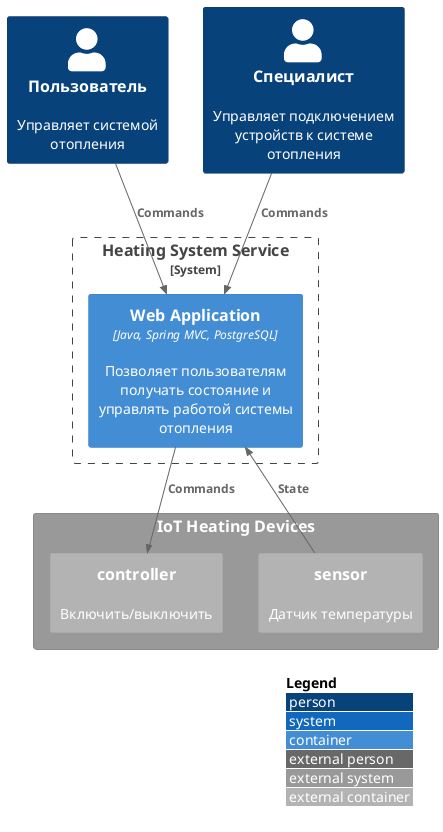 @startuml

!include <C4/C4_Container>

LAYOUT_TOP_DOWN()
LAYOUT_WITH_LEGEND()

' Внешние сущности

Person(user, "Пользователь", "Управляет системой отопления")

Person(superUser, "Специалист", "Управляет подключением устройств к системе отопления")


  
' Контейнеры системы

System_Boundary(system, "Heating System Service") {

    Container(api, "Web Application", "Java, Spring MVC, PostgreSQL", "Позволяет пользователям получать состояние и управлять работой системы отопления")

}


' Устройства IoT

System_Ext(iot, "IoT Heating Devices") {

    Container_Ext(sensor, "sensor", "", "Датчик температуры")

    Container_Ext(controller, "controller", "", "Включить/выключить")
}


' Потоки данных

Rel(user, api, "Commands")

Rel(superUser, api, "Commands")

Rel(sensor, api, "State")

Rel(api, controller, "Commands")


@enduml